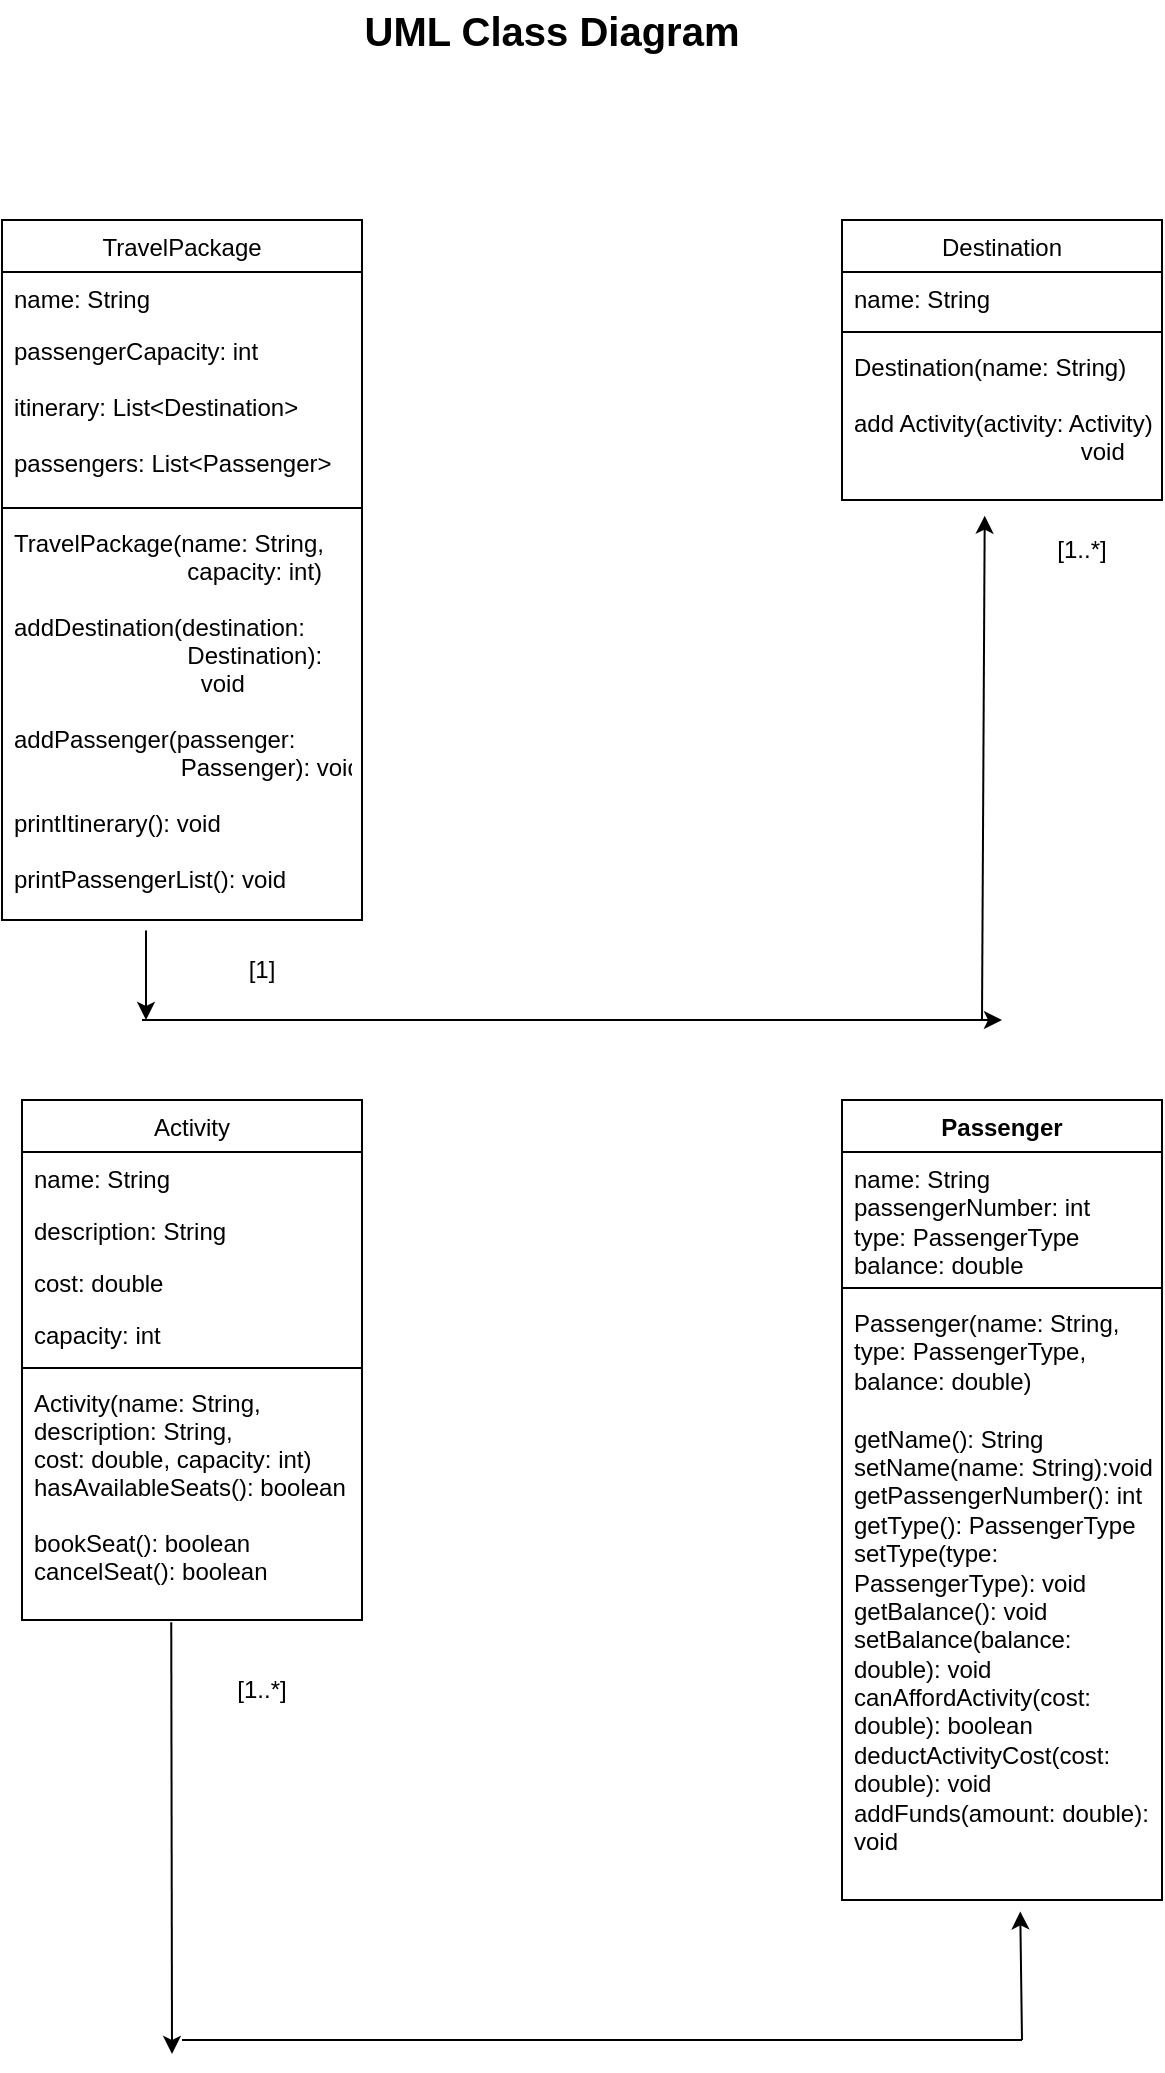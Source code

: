 <mxfile version="24.0.7" type="device">
  <diagram id="C5RBs43oDa-KdzZeNtuy" name="Page-1">
    <mxGraphModel dx="882" dy="504" grid="1" gridSize="10" guides="1" tooltips="1" connect="1" arrows="1" fold="1" page="1" pageScale="1" pageWidth="827" pageHeight="1169" math="0" shadow="0">
      <root>
        <mxCell id="WIyWlLk6GJQsqaUBKTNV-0" />
        <mxCell id="WIyWlLk6GJQsqaUBKTNV-1" parent="WIyWlLk6GJQsqaUBKTNV-0" />
        <mxCell id="zkfFHV4jXpPFQw0GAbJ--0" value="Destination" style="swimlane;fontStyle=0;align=center;verticalAlign=top;childLayout=stackLayout;horizontal=1;startSize=26;horizontalStack=0;resizeParent=1;resizeLast=0;collapsible=1;marginBottom=0;rounded=0;shadow=0;strokeWidth=1;" parent="WIyWlLk6GJQsqaUBKTNV-1" vertex="1">
          <mxGeometry x="520" y="160" width="160" height="140" as="geometry">
            <mxRectangle x="230" y="140" width="160" height="26" as="alternateBounds" />
          </mxGeometry>
        </mxCell>
        <mxCell id="zkfFHV4jXpPFQw0GAbJ--1" value="name: String" style="text;align=left;verticalAlign=top;spacingLeft=4;spacingRight=4;overflow=hidden;rotatable=0;points=[[0,0.5],[1,0.5]];portConstraint=eastwest;" parent="zkfFHV4jXpPFQw0GAbJ--0" vertex="1">
          <mxGeometry y="26" width="160" height="26" as="geometry" />
        </mxCell>
        <mxCell id="zkfFHV4jXpPFQw0GAbJ--4" value="" style="line;html=1;strokeWidth=1;align=left;verticalAlign=middle;spacingTop=-1;spacingLeft=3;spacingRight=3;rotatable=0;labelPosition=right;points=[];portConstraint=eastwest;" parent="zkfFHV4jXpPFQw0GAbJ--0" vertex="1">
          <mxGeometry y="52" width="160" height="8" as="geometry" />
        </mxCell>
        <mxCell id="zkfFHV4jXpPFQw0GAbJ--5" value="Destination(name: String)&#xa;&#xa;add Activity(activity: Activity):&#xa;                                  void" style="text;align=left;verticalAlign=top;spacingLeft=4;spacingRight=4;overflow=hidden;rotatable=0;points=[[0,0.5],[1,0.5]];portConstraint=eastwest;" parent="zkfFHV4jXpPFQw0GAbJ--0" vertex="1">
          <mxGeometry y="60" width="160" height="80" as="geometry" />
        </mxCell>
        <mxCell id="zkfFHV4jXpPFQw0GAbJ--6" value="TravelPackage" style="swimlane;fontStyle=0;align=center;verticalAlign=top;childLayout=stackLayout;horizontal=1;startSize=26;horizontalStack=0;resizeParent=1;resizeLast=0;collapsible=1;marginBottom=0;rounded=0;shadow=0;strokeWidth=1;" parent="WIyWlLk6GJQsqaUBKTNV-1" vertex="1">
          <mxGeometry x="100" y="160" width="180" height="350" as="geometry">
            <mxRectangle x="130" y="380" width="160" height="26" as="alternateBounds" />
          </mxGeometry>
        </mxCell>
        <mxCell id="zkfFHV4jXpPFQw0GAbJ--7" value="name: String&#xa;" style="text;align=left;verticalAlign=top;spacingLeft=4;spacingRight=4;overflow=hidden;rotatable=0;points=[[0,0.5],[1,0.5]];portConstraint=eastwest;" parent="zkfFHV4jXpPFQw0GAbJ--6" vertex="1">
          <mxGeometry y="26" width="180" height="26" as="geometry" />
        </mxCell>
        <mxCell id="zkfFHV4jXpPFQw0GAbJ--8" value="passengerCapacity: int&#xa;&#xa;itinerary: List&lt;Destination&gt;&#xa;&#xa;passengers: List&lt;Passenger&gt;" style="text;align=left;verticalAlign=top;spacingLeft=4;spacingRight=4;overflow=hidden;rotatable=0;points=[[0,0.5],[1,0.5]];portConstraint=eastwest;rounded=0;shadow=0;html=0;" parent="zkfFHV4jXpPFQw0GAbJ--6" vertex="1">
          <mxGeometry y="52" width="180" height="88" as="geometry" />
        </mxCell>
        <mxCell id="zkfFHV4jXpPFQw0GAbJ--9" value="" style="line;html=1;strokeWidth=1;align=left;verticalAlign=middle;spacingTop=-1;spacingLeft=3;spacingRight=3;rotatable=0;labelPosition=right;points=[];portConstraint=eastwest;" parent="zkfFHV4jXpPFQw0GAbJ--6" vertex="1">
          <mxGeometry y="140" width="180" height="8" as="geometry" />
        </mxCell>
        <mxCell id="zkfFHV4jXpPFQw0GAbJ--11" value="TravelPackage(name: String, &#xa;                          capacity: int)&#xa;&#xa;addDestination(destination:&#xa;                          Destination):&#xa;                            void &#xa;&#xa;addPassenger(passenger: &#xa;                         Passenger): void&#xa;&#xa;printItinerary(): void&#xa;&#xa;printPassengerList(): void&#xa;&#xa;                          " style="text;align=left;verticalAlign=top;spacingLeft=4;spacingRight=4;overflow=hidden;rotatable=0;points=[[0,0.5],[1,0.5]];portConstraint=eastwest;" parent="zkfFHV4jXpPFQw0GAbJ--6" vertex="1">
          <mxGeometry y="148" width="180" height="202" as="geometry" />
        </mxCell>
        <mxCell id="zkfFHV4jXpPFQw0GAbJ--17" value="Activity" style="swimlane;fontStyle=0;align=center;verticalAlign=top;childLayout=stackLayout;horizontal=1;startSize=26;horizontalStack=0;resizeParent=1;resizeLast=0;collapsible=1;marginBottom=0;rounded=0;shadow=0;strokeWidth=1;" parent="WIyWlLk6GJQsqaUBKTNV-1" vertex="1">
          <mxGeometry x="110" y="600" width="170" height="260" as="geometry">
            <mxRectangle x="550" y="140" width="160" height="26" as="alternateBounds" />
          </mxGeometry>
        </mxCell>
        <mxCell id="zkfFHV4jXpPFQw0GAbJ--18" value="name: String" style="text;align=left;verticalAlign=top;spacingLeft=4;spacingRight=4;overflow=hidden;rotatable=0;points=[[0,0.5],[1,0.5]];portConstraint=eastwest;" parent="zkfFHV4jXpPFQw0GAbJ--17" vertex="1">
          <mxGeometry y="26" width="170" height="26" as="geometry" />
        </mxCell>
        <mxCell id="zkfFHV4jXpPFQw0GAbJ--19" value="description: String" style="text;align=left;verticalAlign=top;spacingLeft=4;spacingRight=4;overflow=hidden;rotatable=0;points=[[0,0.5],[1,0.5]];portConstraint=eastwest;rounded=0;shadow=0;html=0;" parent="zkfFHV4jXpPFQw0GAbJ--17" vertex="1">
          <mxGeometry y="52" width="170" height="26" as="geometry" />
        </mxCell>
        <mxCell id="zkfFHV4jXpPFQw0GAbJ--20" value="cost: double" style="text;align=left;verticalAlign=top;spacingLeft=4;spacingRight=4;overflow=hidden;rotatable=0;points=[[0,0.5],[1,0.5]];portConstraint=eastwest;rounded=0;shadow=0;html=0;" parent="zkfFHV4jXpPFQw0GAbJ--17" vertex="1">
          <mxGeometry y="78" width="170" height="26" as="geometry" />
        </mxCell>
        <mxCell id="zkfFHV4jXpPFQw0GAbJ--21" value="capacity: int" style="text;align=left;verticalAlign=top;spacingLeft=4;spacingRight=4;overflow=hidden;rotatable=0;points=[[0,0.5],[1,0.5]];portConstraint=eastwest;rounded=0;shadow=0;html=0;" parent="zkfFHV4jXpPFQw0GAbJ--17" vertex="1">
          <mxGeometry y="104" width="170" height="26" as="geometry" />
        </mxCell>
        <mxCell id="zkfFHV4jXpPFQw0GAbJ--23" value="" style="line;html=1;strokeWidth=1;align=left;verticalAlign=middle;spacingTop=-1;spacingLeft=3;spacingRight=3;rotatable=0;labelPosition=right;points=[];portConstraint=eastwest;" parent="zkfFHV4jXpPFQw0GAbJ--17" vertex="1">
          <mxGeometry y="130" width="170" height="8" as="geometry" />
        </mxCell>
        <mxCell id="zkfFHV4jXpPFQw0GAbJ--24" value="Activity(name: String, &#xa;description: String,&#xa;cost: double, capacity: int)&#xa;hasAvailableSeats(): boolean&#xa;&#xa;bookSeat(): boolean&#xa;cancelSeat(): boolean&#xa;" style="text;align=left;verticalAlign=top;spacingLeft=4;spacingRight=4;overflow=hidden;rotatable=0;points=[[0,0.5],[1,0.5]];portConstraint=eastwest;" parent="zkfFHV4jXpPFQw0GAbJ--17" vertex="1">
          <mxGeometry y="138" width="170" height="122" as="geometry" />
        </mxCell>
        <mxCell id="Qn4x7Qcqlvqlg6zFjhz5-11" value="Passenger" style="swimlane;fontStyle=1;align=center;verticalAlign=top;childLayout=stackLayout;horizontal=1;startSize=26;horizontalStack=0;resizeParent=1;resizeParentMax=0;resizeLast=0;collapsible=1;marginBottom=0;whiteSpace=wrap;html=1;" vertex="1" parent="WIyWlLk6GJQsqaUBKTNV-1">
          <mxGeometry x="520" y="600" width="160" height="400" as="geometry" />
        </mxCell>
        <mxCell id="Qn4x7Qcqlvqlg6zFjhz5-12" value="name: String&lt;div&gt;passengerNumber: int&lt;/div&gt;&lt;div&gt;type: PassengerType&lt;/div&gt;&lt;div&gt;balance: double&lt;/div&gt;" style="text;strokeColor=none;fillColor=none;align=left;verticalAlign=top;spacingLeft=4;spacingRight=4;overflow=hidden;rotatable=0;points=[[0,0.5],[1,0.5]];portConstraint=eastwest;whiteSpace=wrap;html=1;" vertex="1" parent="Qn4x7Qcqlvqlg6zFjhz5-11">
          <mxGeometry y="26" width="160" height="64" as="geometry" />
        </mxCell>
        <mxCell id="Qn4x7Qcqlvqlg6zFjhz5-13" value="" style="line;strokeWidth=1;fillColor=none;align=left;verticalAlign=middle;spacingTop=-1;spacingLeft=3;spacingRight=3;rotatable=0;labelPosition=right;points=[];portConstraint=eastwest;strokeColor=inherit;" vertex="1" parent="Qn4x7Qcqlvqlg6zFjhz5-11">
          <mxGeometry y="90" width="160" height="8" as="geometry" />
        </mxCell>
        <mxCell id="Qn4x7Qcqlvqlg6zFjhz5-14" value="Passenger(name: String,&lt;div&gt;type: PassengerType,&lt;/div&gt;&lt;div&gt;balance: double)&lt;/div&gt;&lt;div&gt;&lt;br&gt;&lt;/div&gt;&lt;div&gt;getName(): String&lt;/div&gt;&lt;div&gt;setName(name: String):void&lt;/div&gt;&lt;div&gt;getPassengerNumber(): int&lt;/div&gt;&lt;div&gt;getType(): PassengerType&lt;/div&gt;&lt;div&gt;setType(type: PassengerType): void&lt;/div&gt;&lt;div&gt;getBalance(): void&lt;/div&gt;&lt;div&gt;setBalance(balance: double): void&lt;/div&gt;&lt;div&gt;canAffordActivity(cost: double): boolean&lt;/div&gt;&lt;div&gt;deductActivityCost(cost: double): void&lt;/div&gt;&lt;div&gt;addFunds(amount: double): void&lt;/div&gt;" style="text;strokeColor=none;fillColor=none;align=left;verticalAlign=top;spacingLeft=4;spacingRight=4;overflow=hidden;rotatable=0;points=[[0,0.5],[1,0.5]];portConstraint=eastwest;whiteSpace=wrap;html=1;" vertex="1" parent="Qn4x7Qcqlvqlg6zFjhz5-11">
          <mxGeometry y="98" width="160" height="302" as="geometry" />
        </mxCell>
        <mxCell id="Qn4x7Qcqlvqlg6zFjhz5-16" value="" style="endArrow=classic;html=1;rounded=0;exitX=0.4;exitY=1.026;exitDx=0;exitDy=0;exitPerimeter=0;" edge="1" parent="WIyWlLk6GJQsqaUBKTNV-1" source="zkfFHV4jXpPFQw0GAbJ--11">
          <mxGeometry width="50" height="50" relative="1" as="geometry">
            <mxPoint x="370" y="580" as="sourcePoint" />
            <mxPoint x="172" y="560" as="targetPoint" />
          </mxGeometry>
        </mxCell>
        <mxCell id="Qn4x7Qcqlvqlg6zFjhz5-17" value="" style="endArrow=classic;html=1;rounded=0;" edge="1" parent="WIyWlLk6GJQsqaUBKTNV-1">
          <mxGeometry width="50" height="50" relative="1" as="geometry">
            <mxPoint x="170" y="560" as="sourcePoint" />
            <mxPoint x="600" y="560" as="targetPoint" />
          </mxGeometry>
        </mxCell>
        <mxCell id="Qn4x7Qcqlvqlg6zFjhz5-18" value="" style="endArrow=classic;html=1;rounded=0;entryX=0.446;entryY=1.098;entryDx=0;entryDy=0;entryPerimeter=0;" edge="1" parent="WIyWlLk6GJQsqaUBKTNV-1" target="zkfFHV4jXpPFQw0GAbJ--5">
          <mxGeometry width="50" height="50" relative="1" as="geometry">
            <mxPoint x="590" y="560" as="sourcePoint" />
            <mxPoint x="640" y="510" as="targetPoint" />
          </mxGeometry>
        </mxCell>
        <mxCell id="Qn4x7Qcqlvqlg6zFjhz5-19" value="" style="endArrow=classic;html=1;rounded=0;exitX=0.439;exitY=1.058;exitDx=0;exitDy=0;exitPerimeter=0;" edge="1" parent="WIyWlLk6GJQsqaUBKTNV-1">
          <mxGeometry width="50" height="50" relative="1" as="geometry">
            <mxPoint x="184.63" y="861.076" as="sourcePoint" />
            <mxPoint x="185" y="1076.963" as="targetPoint" />
          </mxGeometry>
        </mxCell>
        <mxCell id="Qn4x7Qcqlvqlg6zFjhz5-20" value="" style="endArrow=none;html=1;rounded=0;" edge="1" parent="WIyWlLk6GJQsqaUBKTNV-1">
          <mxGeometry width="50" height="50" relative="1" as="geometry">
            <mxPoint x="190" y="1070" as="sourcePoint" />
            <mxPoint x="610" y="1070" as="targetPoint" />
          </mxGeometry>
        </mxCell>
        <mxCell id="Qn4x7Qcqlvqlg6zFjhz5-21" value="" style="endArrow=classic;html=1;rounded=0;entryX=0.557;entryY=1.019;entryDx=0;entryDy=0;entryPerimeter=0;" edge="1" parent="WIyWlLk6GJQsqaUBKTNV-1" target="Qn4x7Qcqlvqlg6zFjhz5-14">
          <mxGeometry width="50" height="50" relative="1" as="geometry">
            <mxPoint x="610" y="1070" as="sourcePoint" />
            <mxPoint x="660" y="1020" as="targetPoint" />
          </mxGeometry>
        </mxCell>
        <mxCell id="Qn4x7Qcqlvqlg6zFjhz5-22" value="[1..*]" style="text;html=1;align=center;verticalAlign=middle;whiteSpace=wrap;rounded=0;" vertex="1" parent="WIyWlLk6GJQsqaUBKTNV-1">
          <mxGeometry x="200" y="880" width="60" height="30" as="geometry" />
        </mxCell>
        <mxCell id="Qn4x7Qcqlvqlg6zFjhz5-23" value="[1]" style="text;html=1;align=center;verticalAlign=middle;whiteSpace=wrap;rounded=0;" vertex="1" parent="WIyWlLk6GJQsqaUBKTNV-1">
          <mxGeometry x="200" y="520" width="60" height="30" as="geometry" />
        </mxCell>
        <mxCell id="Qn4x7Qcqlvqlg6zFjhz5-24" value="[1..*]" style="text;html=1;align=center;verticalAlign=middle;whiteSpace=wrap;rounded=0;" vertex="1" parent="WIyWlLk6GJQsqaUBKTNV-1">
          <mxGeometry x="610" y="310" width="60" height="30" as="geometry" />
        </mxCell>
        <mxCell id="Qn4x7Qcqlvqlg6zFjhz5-26" value="&lt;font size=&quot;1&quot;&gt;&lt;b style=&quot;font-size: 20px;&quot;&gt;UML Class Diagram&lt;/b&gt;&lt;/font&gt;" style="text;html=1;align=center;verticalAlign=middle;whiteSpace=wrap;rounded=0;strokeWidth=11;" vertex="1" parent="WIyWlLk6GJQsqaUBKTNV-1">
          <mxGeometry x="220" y="50" width="310" height="30" as="geometry" />
        </mxCell>
      </root>
    </mxGraphModel>
  </diagram>
</mxfile>
